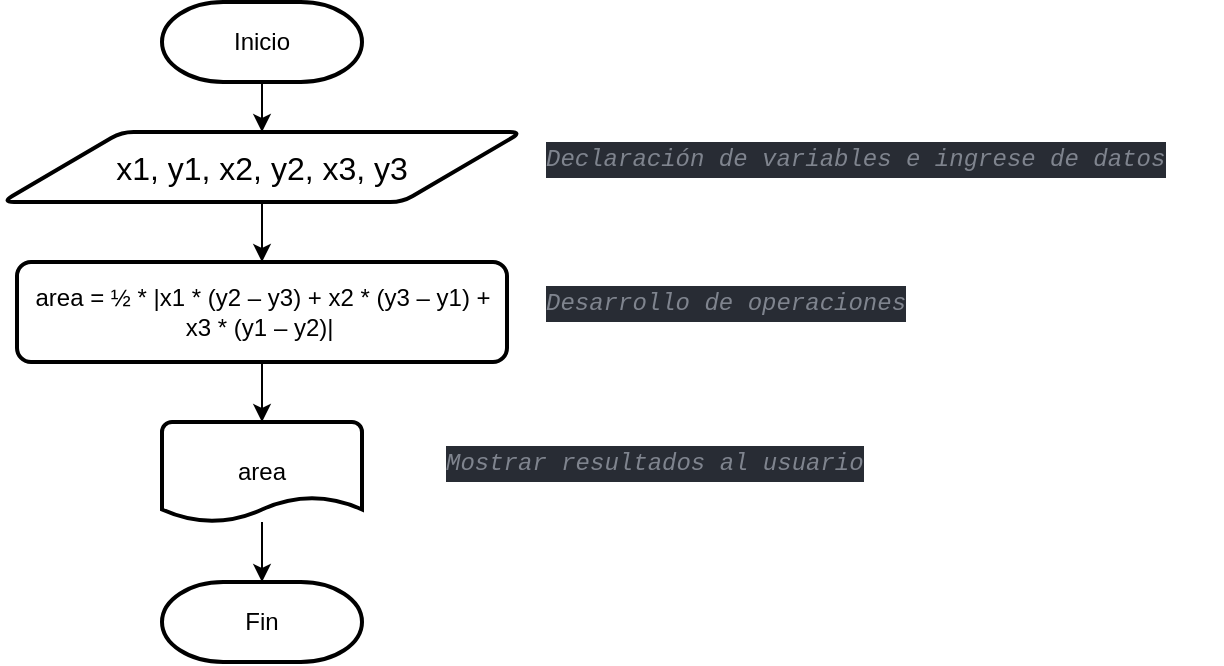 <mxfile version="20.2.6" type="github">
  <diagram id="jjnXPuzvp6wg-HIbCHJ8" name="Page-1">
    <mxGraphModel dx="1018" dy="597" grid="1" gridSize="10" guides="1" tooltips="1" connect="1" arrows="1" fold="1" page="1" pageScale="1" pageWidth="827" pageHeight="1169" math="0" shadow="0">
      <root>
        <mxCell id="0" />
        <mxCell id="1" parent="0" />
        <mxCell id="u6PhTKmB3EreO4Stz7Aj-1" value="Inicio" style="strokeWidth=2;html=1;shape=mxgraph.flowchart.terminator;whiteSpace=wrap;" vertex="1" parent="1">
          <mxGeometry x="240" y="130" width="100" height="40" as="geometry" />
        </mxCell>
        <mxCell id="u6PhTKmB3EreO4Stz7Aj-2" value="&lt;span style=&quot;text-align: start; font-size: medium;&quot;&gt;x1, y1, x2, y2, x3, y3&lt;/span&gt;" style="shape=parallelogram;html=1;strokeWidth=2;perimeter=parallelogramPerimeter;whiteSpace=wrap;rounded=1;arcSize=12;size=0.23;" vertex="1" parent="1">
          <mxGeometry x="160" y="195" width="260" height="35" as="geometry" />
        </mxCell>
        <mxCell id="u6PhTKmB3EreO4Stz7Aj-3" value="area" style="strokeWidth=2;html=1;shape=mxgraph.flowchart.document2;whiteSpace=wrap;size=0.25;" vertex="1" parent="1">
          <mxGeometry x="240" y="340" width="100" height="50" as="geometry" />
        </mxCell>
        <mxCell id="u6PhTKmB3EreO4Stz7Aj-4" value="Fin" style="strokeWidth=2;html=1;shape=mxgraph.flowchart.terminator;whiteSpace=wrap;" vertex="1" parent="1">
          <mxGeometry x="240" y="420" width="100" height="40" as="geometry" />
        </mxCell>
        <mxCell id="u6PhTKmB3EreO4Stz7Aj-5" value="" style="endArrow=classic;html=1;rounded=0;exitX=0.5;exitY=1;exitDx=0;exitDy=0;exitPerimeter=0;entryX=0.5;entryY=0;entryDx=0;entryDy=0;" edge="1" parent="1" source="u6PhTKmB3EreO4Stz7Aj-1" target="u6PhTKmB3EreO4Stz7Aj-2">
          <mxGeometry width="50" height="50" relative="1" as="geometry">
            <mxPoint x="266" y="400" as="sourcePoint" />
            <mxPoint x="316" y="350" as="targetPoint" />
          </mxGeometry>
        </mxCell>
        <mxCell id="u6PhTKmB3EreO4Stz7Aj-6" value="" style="endArrow=classic;html=1;rounded=0;exitX=0.5;exitY=1;exitDx=0;exitDy=0;entryX=0.5;entryY=0;entryDx=0;entryDy=0;" edge="1" parent="1" source="u6PhTKmB3EreO4Stz7Aj-2" target="u6PhTKmB3EreO4Stz7Aj-11">
          <mxGeometry width="50" height="50" relative="1" as="geometry">
            <mxPoint x="436" y="260" as="sourcePoint" />
            <mxPoint x="290" y="280" as="targetPoint" />
          </mxGeometry>
        </mxCell>
        <mxCell id="u6PhTKmB3EreO4Stz7Aj-7" value="" style="endArrow=classic;html=1;rounded=0;entryX=0.5;entryY=0;entryDx=0;entryDy=0;entryPerimeter=0;" edge="1" parent="1" source="u6PhTKmB3EreO4Stz7Aj-3" target="u6PhTKmB3EreO4Stz7Aj-4">
          <mxGeometry width="50" height="50" relative="1" as="geometry">
            <mxPoint x="266" y="640" as="sourcePoint" />
            <mxPoint x="296" y="460" as="targetPoint" />
          </mxGeometry>
        </mxCell>
        <mxCell id="u6PhTKmB3EreO4Stz7Aj-8" value="&lt;meta charset=&quot;utf-8&quot;&gt;&lt;div style=&quot;font-style: normal; font-variant-caps: normal; font-weight: normal; letter-spacing: normal; text-align: start; text-indent: 0px; text-transform: none; word-spacing: 0px; -webkit-text-stroke-width: 0px; text-decoration: none; color: rgb(171, 178, 191); background-color: rgb(40, 44, 52); font-family: &amp;quot;Fira Code&amp;quot;, &amp;quot;Menlo for Powerline&amp;quot;, Menlo, Monaco, &amp;quot;Courier New&amp;quot;, monospace; font-size: 12px; line-height: 18px;&quot;&gt;&lt;div&gt;&lt;span style=&quot;color: rgb(127, 132, 142); font-style: italic;&quot;&gt;Declaración de variables e ingrese de datos&lt;/span&gt;&lt;/div&gt;&lt;/div&gt;" style="text;whiteSpace=wrap;html=1;" vertex="1" parent="1">
          <mxGeometry x="430" y="192.5" width="340" height="40" as="geometry" />
        </mxCell>
        <mxCell id="u6PhTKmB3EreO4Stz7Aj-9" value="&lt;div style=&quot;font-style: normal; font-variant-caps: normal; font-weight: normal; letter-spacing: normal; text-align: start; text-indent: 0px; text-transform: none; word-spacing: 0px; -webkit-text-stroke-width: 0px; text-decoration: none; color: rgb(171, 178, 191); background-color: rgb(40, 44, 52); font-family: &amp;quot;Fira Code&amp;quot;, &amp;quot;Menlo for Powerline&amp;quot;, Menlo, Monaco, &amp;quot;Courier New&amp;quot;, monospace; font-size: 12px; line-height: 18px;&quot;&gt;&lt;div&gt;&lt;span style=&quot;color: rgb(127, 132, 142); font-style: italic;&quot;&gt;Mostrar resultados al usuario&lt;/span&gt;&lt;/div&gt;&lt;/div&gt;" style="text;whiteSpace=wrap;html=1;" vertex="1" parent="1">
          <mxGeometry x="380" y="345" width="240" height="40" as="geometry" />
        </mxCell>
        <mxCell id="u6PhTKmB3EreO4Stz7Aj-10" style="edgeStyle=orthogonalEdgeStyle;rounded=0;orthogonalLoop=1;jettySize=auto;html=1;exitX=0.5;exitY=1;exitDx=0;exitDy=0;entryX=0.5;entryY=0;entryDx=0;entryDy=0;entryPerimeter=0;" edge="1" parent="1" source="u6PhTKmB3EreO4Stz7Aj-11" target="u6PhTKmB3EreO4Stz7Aj-3">
          <mxGeometry relative="1" as="geometry" />
        </mxCell>
        <mxCell id="u6PhTKmB3EreO4Stz7Aj-11" value="&lt;div&gt;area = ½ * |x1 * (y2 – y3) + x2 * (y3 – y1) + x3 * (y1 – y2)|&amp;nbsp;&lt;/div&gt;" style="rounded=1;whiteSpace=wrap;html=1;absoluteArcSize=1;arcSize=14;strokeWidth=2;" vertex="1" parent="1">
          <mxGeometry x="167.5" y="260" width="245" height="50" as="geometry" />
        </mxCell>
        <mxCell id="u6PhTKmB3EreO4Stz7Aj-12" value="&lt;div style=&quot;font-style: normal; font-variant-caps: normal; font-weight: normal; letter-spacing: normal; text-align: start; text-indent: 0px; text-transform: none; word-spacing: 0px; -webkit-text-stroke-width: 0px; text-decoration: none; color: rgb(171, 178, 191); background-color: rgb(40, 44, 52); font-family: &amp;quot;Fira Code&amp;quot;, &amp;quot;Menlo for Powerline&amp;quot;, Menlo, Monaco, &amp;quot;Courier New&amp;quot;, monospace; font-size: 12px; line-height: 18px;&quot;&gt;&lt;div&gt;&lt;span style=&quot;color: rgb(127, 132, 142); font-style: italic;&quot;&gt;Desarrollo de operaciones&lt;/span&gt;&lt;/div&gt;&lt;/div&gt;" style="text;whiteSpace=wrap;html=1;" vertex="1" parent="1">
          <mxGeometry x="430" y="265" width="210" height="40" as="geometry" />
        </mxCell>
      </root>
    </mxGraphModel>
  </diagram>
</mxfile>
